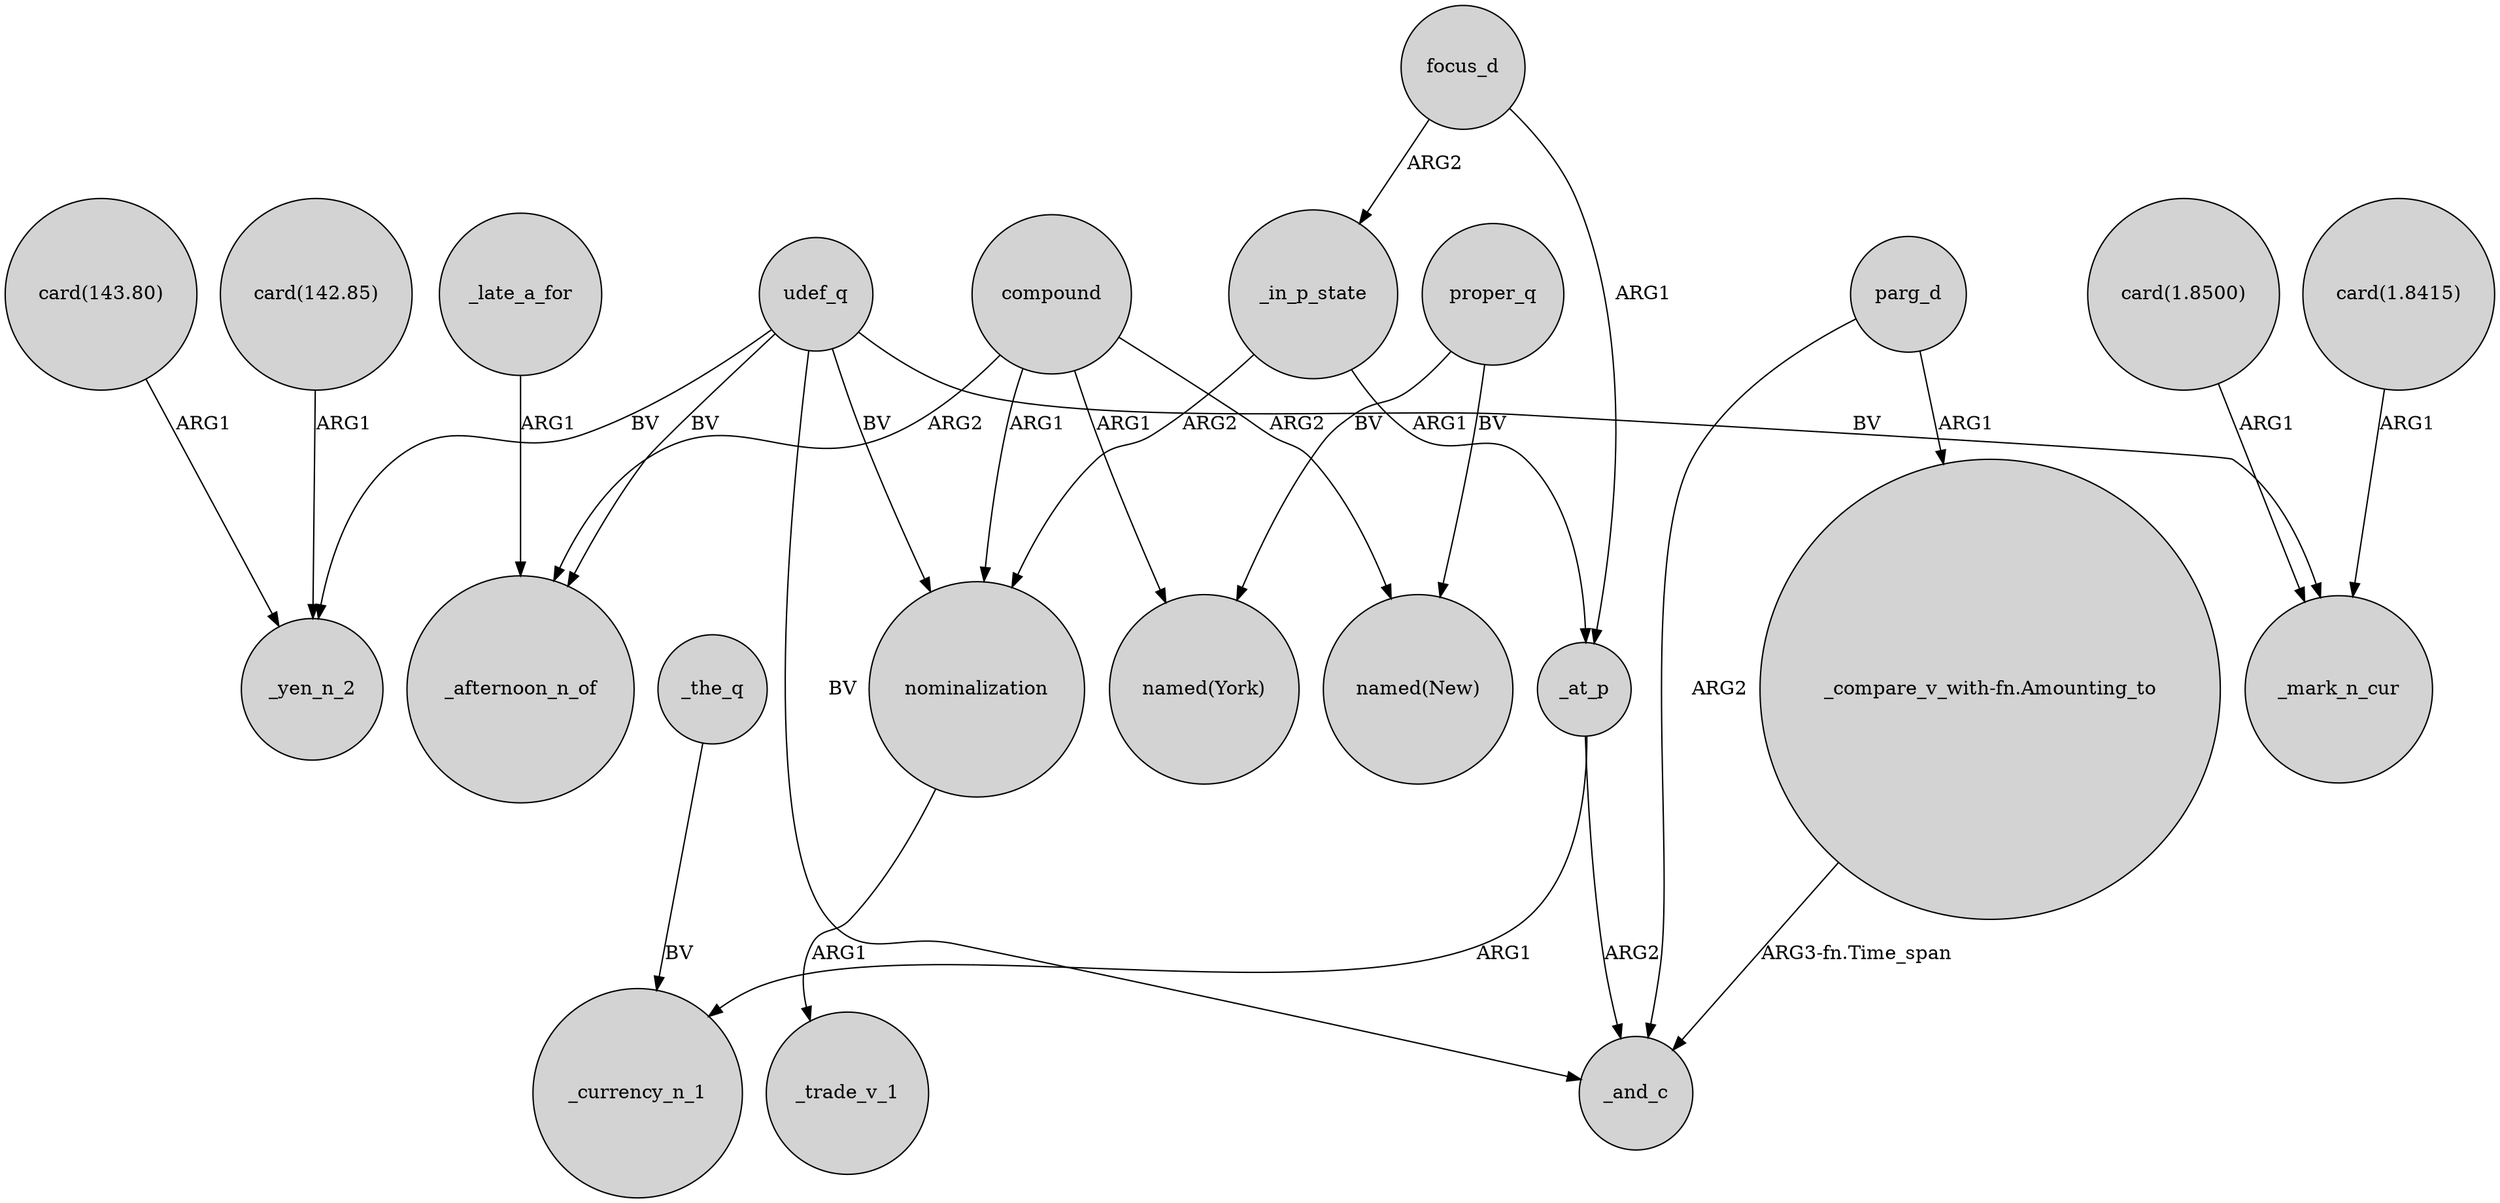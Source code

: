 digraph {
	node [shape=circle style=filled]
	udef_q -> _yen_n_2 [label=BV]
	_late_a_for -> _afternoon_n_of [label=ARG1]
	compound -> nominalization [label=ARG1]
	nominalization -> _trade_v_1 [label=ARG1]
	"card(143.80)" -> _yen_n_2 [label=ARG1]
	udef_q -> _and_c [label=BV]
	_at_p -> _and_c [label=ARG2]
	focus_d -> _at_p [label=ARG1]
	proper_q -> "named(New)" [label=BV]
	_in_p_state -> _at_p [label=ARG1]
	"card(1.8500)" -> _mark_n_cur [label=ARG1]
	"card(1.8415)" -> _mark_n_cur [label=ARG1]
	udef_q -> _afternoon_n_of [label=BV]
	udef_q -> nominalization [label=BV]
	proper_q -> "named(York)" [label=BV]
	focus_d -> _in_p_state [label=ARG2]
	_at_p -> _currency_n_1 [label=ARG1]
	compound -> "named(New)" [label=ARG2]
	parg_d -> "_compare_v_with-fn.Amounting_to" [label=ARG1]
	"card(142.85)" -> _yen_n_2 [label=ARG1]
	_in_p_state -> nominalization [label=ARG2]
	_the_q -> _currency_n_1 [label=BV]
	compound -> "named(York)" [label=ARG1]
	parg_d -> _and_c [label=ARG2]
	"_compare_v_with-fn.Amounting_to" -> _and_c [label="ARG3-fn.Time_span"]
	udef_q -> _mark_n_cur [label=BV]
	compound -> _afternoon_n_of [label=ARG2]
}
